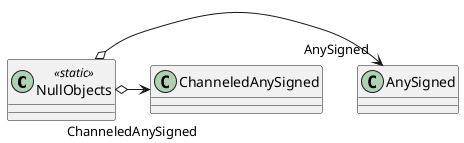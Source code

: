 @startuml
class NullObjects <<static>> {
}
NullObjects o-> "AnySigned" AnySigned
NullObjects o-> "ChanneledAnySigned" ChanneledAnySigned
@enduml

